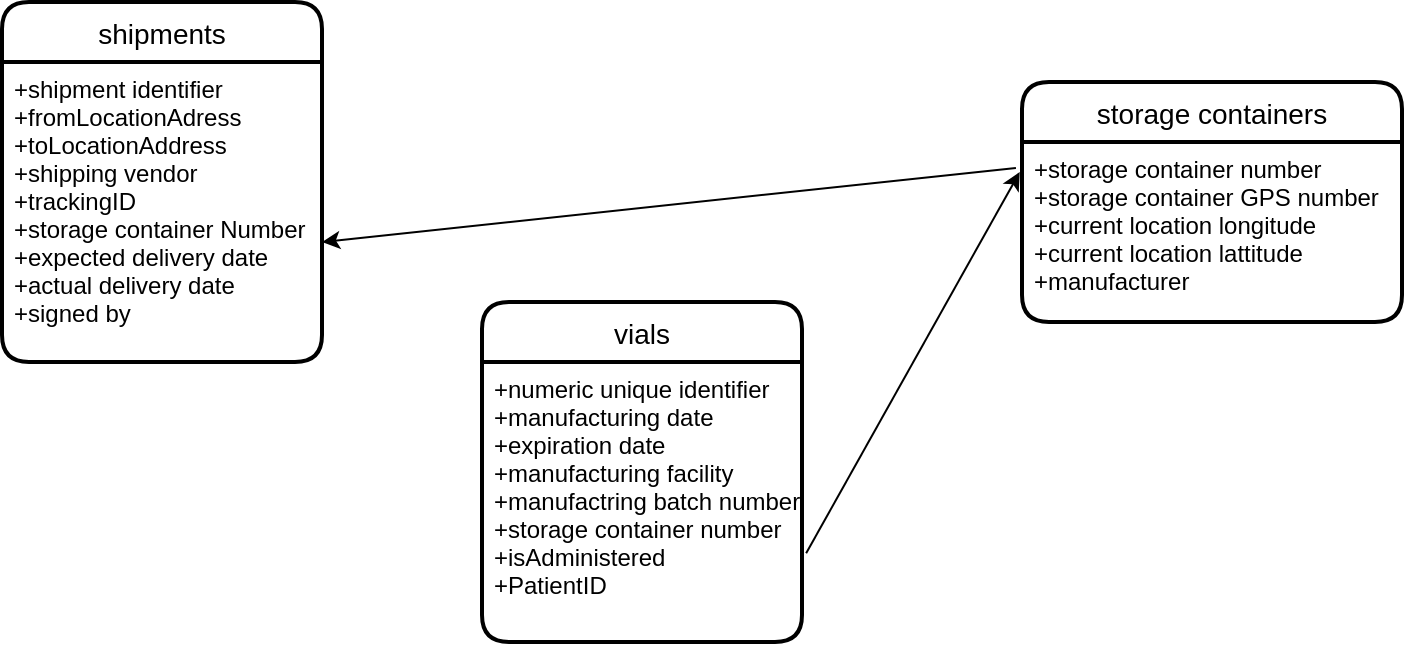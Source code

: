 <mxfile version="20.8.3" type="github">
  <diagram id="4ImesfKOH706sMINZZgn" name="Page-1">
    <mxGraphModel dx="922" dy="546" grid="1" gridSize="10" guides="1" tooltips="1" connect="1" arrows="1" fold="1" page="1" pageScale="1" pageWidth="850" pageHeight="1100" math="0" shadow="0">
      <root>
        <mxCell id="0" />
        <mxCell id="1" parent="0" />
        <mxCell id="Eq7RXRJCarPIpQtKBuLK-1" value="vials" style="swimlane;childLayout=stackLayout;horizontal=1;startSize=30;horizontalStack=0;rounded=1;fontSize=14;fontStyle=0;strokeWidth=2;resizeParent=0;resizeLast=1;shadow=0;dashed=0;align=center;" vertex="1" parent="1">
          <mxGeometry x="340" y="220" width="160" height="170" as="geometry" />
        </mxCell>
        <mxCell id="Eq7RXRJCarPIpQtKBuLK-2" value="+numeric unique identifier&#xa;+manufacturing date&#xa;+expiration date&#xa;+manufacturing facility&#xa;+manufactring batch number&#xa;+storage container number&#xa;+isAdministered&#xa;+PatientID" style="align=left;strokeColor=none;fillColor=none;spacingLeft=4;fontSize=12;verticalAlign=top;resizable=0;rotatable=0;part=1;" vertex="1" parent="Eq7RXRJCarPIpQtKBuLK-1">
          <mxGeometry y="30" width="160" height="140" as="geometry" />
        </mxCell>
        <mxCell id="Eq7RXRJCarPIpQtKBuLK-3" value="storage containers" style="swimlane;childLayout=stackLayout;horizontal=1;startSize=30;horizontalStack=0;rounded=1;fontSize=14;fontStyle=0;strokeWidth=2;resizeParent=0;resizeLast=1;shadow=0;dashed=0;align=center;" vertex="1" parent="1">
          <mxGeometry x="610" y="110" width="190" height="120" as="geometry" />
        </mxCell>
        <mxCell id="Eq7RXRJCarPIpQtKBuLK-4" value="+storage container number&#xa;+storage container GPS number&#xa;+current location longitude&#xa;+current location lattitude&#xa;+manufacturer" style="align=left;strokeColor=none;fillColor=none;spacingLeft=4;fontSize=12;verticalAlign=top;resizable=0;rotatable=0;part=1;" vertex="1" parent="Eq7RXRJCarPIpQtKBuLK-3">
          <mxGeometry y="30" width="190" height="90" as="geometry" />
        </mxCell>
        <mxCell id="Eq7RXRJCarPIpQtKBuLK-6" value="" style="endArrow=classic;html=1;rounded=0;exitX=1.013;exitY=0.683;exitDx=0;exitDy=0;exitPerimeter=0;entryX=-0.006;entryY=0.167;entryDx=0;entryDy=0;entryPerimeter=0;" edge="1" parent="1" source="Eq7RXRJCarPIpQtKBuLK-2" target="Eq7RXRJCarPIpQtKBuLK-4">
          <mxGeometry width="50" height="50" relative="1" as="geometry">
            <mxPoint x="502" y="310" as="sourcePoint" />
            <mxPoint x="552" y="260" as="targetPoint" />
          </mxGeometry>
        </mxCell>
        <mxCell id="Eq7RXRJCarPIpQtKBuLK-7" value="shipments" style="swimlane;childLayout=stackLayout;horizontal=1;startSize=30;horizontalStack=0;rounded=1;fontSize=14;fontStyle=0;strokeWidth=2;resizeParent=0;resizeLast=1;shadow=0;dashed=0;align=center;" vertex="1" parent="1">
          <mxGeometry x="100" y="70" width="160" height="180" as="geometry" />
        </mxCell>
        <mxCell id="Eq7RXRJCarPIpQtKBuLK-8" value="+shipment identifier&#xa;+fromLocationAdress&#xa;+toLocationAddress&#xa;+shipping vendor&#xa;+trackingID&#xa;+storage container Number&#xa;+expected delivery date&#xa;+actual delivery date&#xa;+signed by" style="align=left;strokeColor=none;fillColor=none;spacingLeft=4;fontSize=12;verticalAlign=top;resizable=0;rotatable=0;part=1;" vertex="1" parent="Eq7RXRJCarPIpQtKBuLK-7">
          <mxGeometry y="30" width="160" height="150" as="geometry" />
        </mxCell>
        <mxCell id="Eq7RXRJCarPIpQtKBuLK-9" value="" style="endArrow=classic;html=1;rounded=0;exitX=-0.016;exitY=0.144;exitDx=0;exitDy=0;exitPerimeter=0;entryX=1;entryY=0.6;entryDx=0;entryDy=0;entryPerimeter=0;" edge="1" parent="1" source="Eq7RXRJCarPIpQtKBuLK-4" target="Eq7RXRJCarPIpQtKBuLK-8">
          <mxGeometry width="50" height="50" relative="1" as="geometry">
            <mxPoint x="440" y="360" as="sourcePoint" />
            <mxPoint x="490" y="310" as="targetPoint" />
          </mxGeometry>
        </mxCell>
      </root>
    </mxGraphModel>
  </diagram>
</mxfile>
